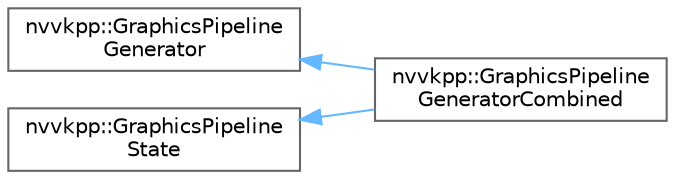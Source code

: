 digraph "Graphical Class Hierarchy"
{
 // LATEX_PDF_SIZE
  bgcolor="transparent";
  edge [fontname=Helvetica,fontsize=10,labelfontname=Helvetica,labelfontsize=10];
  node [fontname=Helvetica,fontsize=10,shape=box,height=0.2,width=0.4];
  rankdir="LR";
  Node0 [id="Node000000",label="nvvkpp::GraphicsPipeline\lGenerator",height=0.2,width=0.4,color="grey40", fillcolor="white", style="filled",URL="$structnvvkpp_1_1_graphics_pipeline_generator.html",tooltip=" "];
  Node0 -> Node1 [id="edge76_Node000000_Node000001",dir="back",color="steelblue1",style="solid",tooltip=" "];
  Node1 [id="Node000001",label="nvvkpp::GraphicsPipeline\lGeneratorCombined",height=0.2,width=0.4,color="grey40", fillcolor="white", style="filled",URL="$structnvvkpp_1_1_graphics_pipeline_generator_combined.html",tooltip=" "];
  Node2 [id="Node000002",label="nvvkpp::GraphicsPipeline\lState",height=0.2,width=0.4,color="grey40", fillcolor="white", style="filled",URL="$structnvvkpp_1_1_graphics_pipeline_state.html",tooltip=" "];
  Node2 -> Node1 [id="edge77_Node000002_Node000001",dir="back",color="steelblue1",style="solid",tooltip=" "];
}
